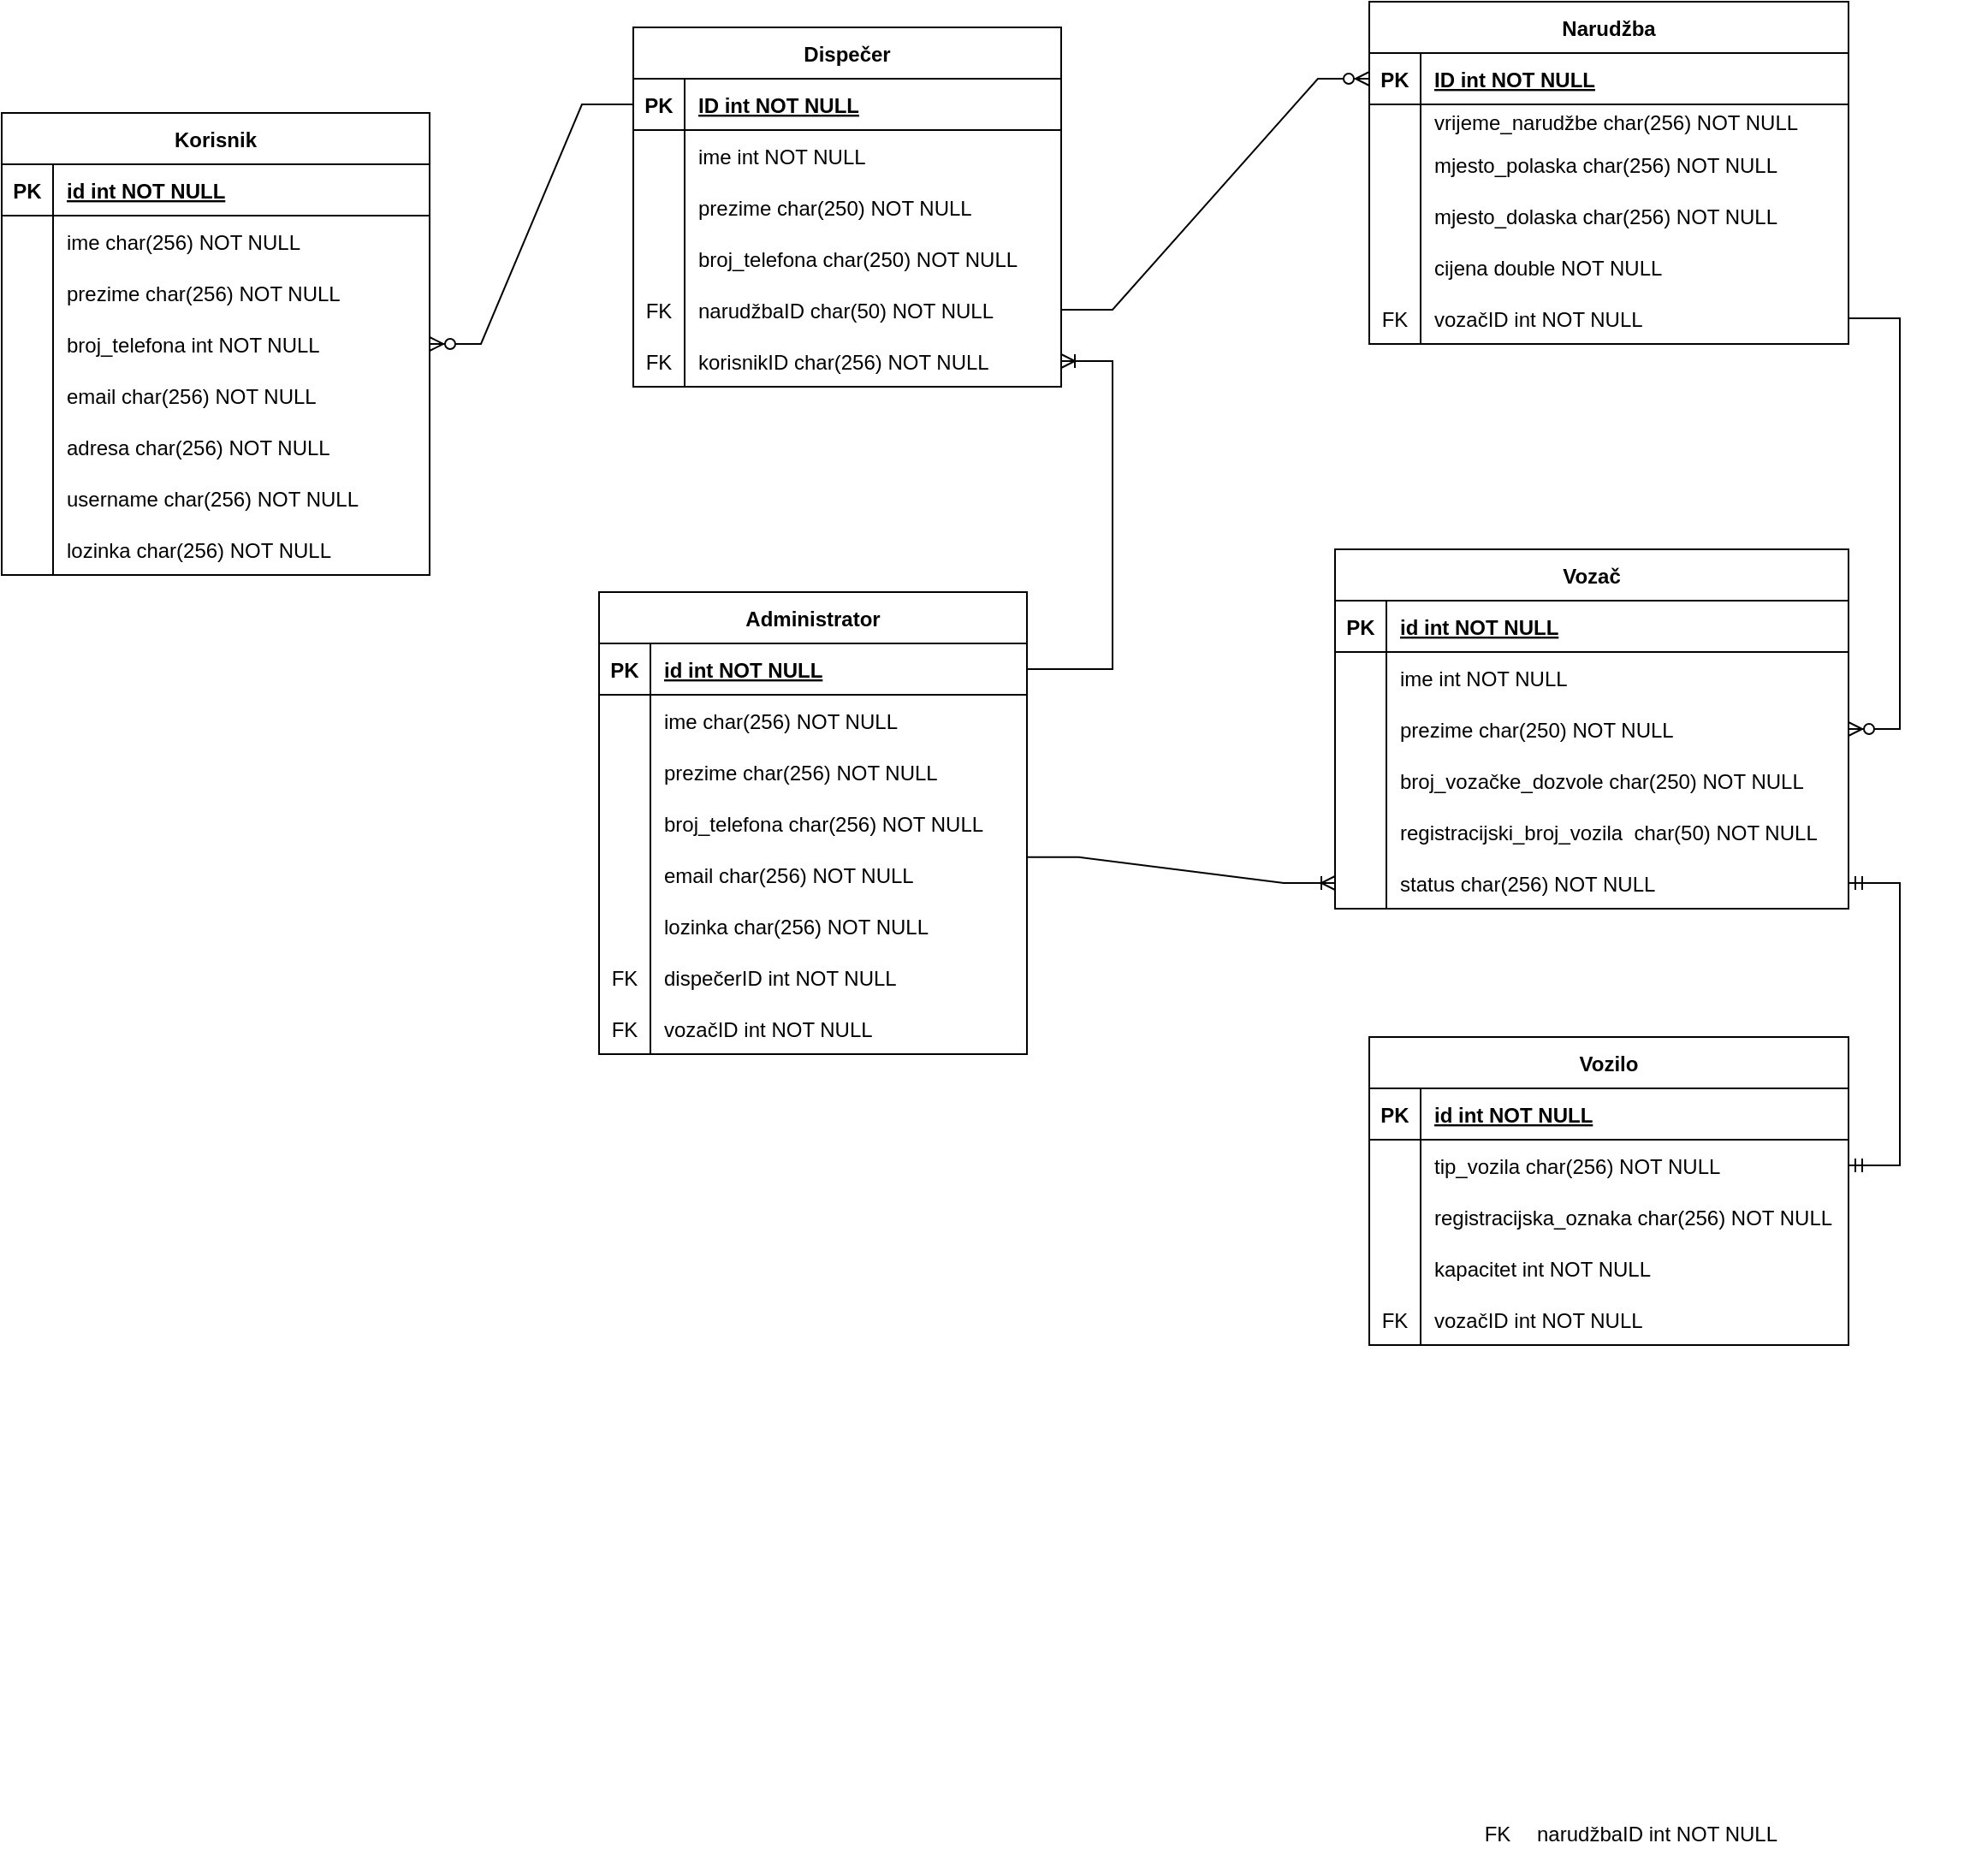 <mxfile version="26.0.3">
  <diagram name="Page-1" id="9csiGRajn9hbeka8NCRL">
    <mxGraphModel dx="1590" dy="852" grid="1" gridSize="10" guides="1" tooltips="1" connect="1" arrows="1" fold="1" page="1" pageScale="1" pageWidth="827" pageHeight="1169" math="0" shadow="0">
      <root>
        <mxCell id="0" />
        <mxCell id="1" parent="0" />
        <mxCell id="At3crt5vRcggLfKBgVWZ-256" value="Vozilo" style="shape=table;startSize=30;container=1;collapsible=1;childLayout=tableLayout;fixedRows=1;rowLines=0;fontStyle=1;align=center;resizeLast=1;" parent="1" vertex="1">
          <mxGeometry x="800" y="650" width="280" height="180" as="geometry" />
        </mxCell>
        <mxCell id="At3crt5vRcggLfKBgVWZ-257" value="" style="shape=partialRectangle;collapsible=0;dropTarget=0;pointerEvents=0;fillColor=none;points=[[0,0.5],[1,0.5]];portConstraint=eastwest;top=0;left=0;right=0;bottom=1;" parent="At3crt5vRcggLfKBgVWZ-256" vertex="1">
          <mxGeometry y="30" width="280" height="30" as="geometry" />
        </mxCell>
        <mxCell id="At3crt5vRcggLfKBgVWZ-258" value="PK" style="shape=partialRectangle;overflow=hidden;connectable=0;fillColor=none;top=0;left=0;bottom=0;right=0;fontStyle=1;" parent="At3crt5vRcggLfKBgVWZ-257" vertex="1">
          <mxGeometry width="30" height="30" as="geometry">
            <mxRectangle width="30" height="30" as="alternateBounds" />
          </mxGeometry>
        </mxCell>
        <mxCell id="At3crt5vRcggLfKBgVWZ-259" value="id int NOT NULL " style="shape=partialRectangle;overflow=hidden;connectable=0;fillColor=none;top=0;left=0;bottom=0;right=0;align=left;spacingLeft=6;fontStyle=5;" parent="At3crt5vRcggLfKBgVWZ-257" vertex="1">
          <mxGeometry x="30" width="250" height="30" as="geometry">
            <mxRectangle width="250" height="30" as="alternateBounds" />
          </mxGeometry>
        </mxCell>
        <mxCell id="At3crt5vRcggLfKBgVWZ-260" value="" style="shape=partialRectangle;collapsible=0;dropTarget=0;pointerEvents=0;fillColor=none;points=[[0,0.5],[1,0.5]];portConstraint=eastwest;top=0;left=0;right=0;bottom=0;" parent="At3crt5vRcggLfKBgVWZ-256" vertex="1">
          <mxGeometry y="60" width="280" height="30" as="geometry" />
        </mxCell>
        <mxCell id="At3crt5vRcggLfKBgVWZ-261" value="" style="shape=partialRectangle;overflow=hidden;connectable=0;fillColor=none;top=0;left=0;bottom=0;right=0;" parent="At3crt5vRcggLfKBgVWZ-260" vertex="1">
          <mxGeometry width="30" height="30" as="geometry">
            <mxRectangle width="30" height="30" as="alternateBounds" />
          </mxGeometry>
        </mxCell>
        <mxCell id="At3crt5vRcggLfKBgVWZ-262" value="tip_vozila char(256) NOT NULL" style="shape=partialRectangle;overflow=hidden;connectable=0;fillColor=none;top=0;left=0;bottom=0;right=0;align=left;spacingLeft=6;" parent="At3crt5vRcggLfKBgVWZ-260" vertex="1">
          <mxGeometry x="30" width="250" height="30" as="geometry">
            <mxRectangle width="250" height="30" as="alternateBounds" />
          </mxGeometry>
        </mxCell>
        <mxCell id="At3crt5vRcggLfKBgVWZ-263" value="" style="shape=partialRectangle;collapsible=0;dropTarget=0;pointerEvents=0;fillColor=none;points=[[0,0.5],[1,0.5]];portConstraint=eastwest;top=0;left=0;right=0;bottom=0;" parent="At3crt5vRcggLfKBgVWZ-256" vertex="1">
          <mxGeometry y="90" width="280" height="30" as="geometry" />
        </mxCell>
        <mxCell id="At3crt5vRcggLfKBgVWZ-264" value="" style="shape=partialRectangle;overflow=hidden;connectable=0;fillColor=none;top=0;left=0;bottom=0;right=0;" parent="At3crt5vRcggLfKBgVWZ-263" vertex="1">
          <mxGeometry width="30" height="30" as="geometry">
            <mxRectangle width="30" height="30" as="alternateBounds" />
          </mxGeometry>
        </mxCell>
        <mxCell id="At3crt5vRcggLfKBgVWZ-265" value="registracijska_oznaka char(256) NOT NULL" style="shape=partialRectangle;overflow=hidden;connectable=0;fillColor=none;top=0;left=0;bottom=0;right=0;align=left;spacingLeft=6;" parent="At3crt5vRcggLfKBgVWZ-263" vertex="1">
          <mxGeometry x="30" width="250" height="30" as="geometry">
            <mxRectangle width="250" height="30" as="alternateBounds" />
          </mxGeometry>
        </mxCell>
        <mxCell id="At3crt5vRcggLfKBgVWZ-266" value="" style="shape=partialRectangle;collapsible=0;dropTarget=0;pointerEvents=0;fillColor=none;points=[[0,0.5],[1,0.5]];portConstraint=eastwest;top=0;left=0;right=0;bottom=0;" parent="At3crt5vRcggLfKBgVWZ-256" vertex="1">
          <mxGeometry y="120" width="280" height="30" as="geometry" />
        </mxCell>
        <mxCell id="At3crt5vRcggLfKBgVWZ-267" value="" style="shape=partialRectangle;overflow=hidden;connectable=0;fillColor=none;top=0;left=0;bottom=0;right=0;" parent="At3crt5vRcggLfKBgVWZ-266" vertex="1">
          <mxGeometry width="30" height="30" as="geometry">
            <mxRectangle width="30" height="30" as="alternateBounds" />
          </mxGeometry>
        </mxCell>
        <mxCell id="At3crt5vRcggLfKBgVWZ-268" value="kapacitet int NOT NULL" style="shape=partialRectangle;overflow=hidden;connectable=0;fillColor=none;top=0;left=0;bottom=0;right=0;align=left;spacingLeft=6;" parent="At3crt5vRcggLfKBgVWZ-266" vertex="1">
          <mxGeometry x="30" width="250" height="30" as="geometry">
            <mxRectangle width="250" height="30" as="alternateBounds" />
          </mxGeometry>
        </mxCell>
        <mxCell id="At3crt5vRcggLfKBgVWZ-272" value="" style="shape=partialRectangle;collapsible=0;dropTarget=0;pointerEvents=0;fillColor=none;points=[[0,0.5],[1,0.5]];portConstraint=eastwest;top=0;left=0;right=0;bottom=0;" parent="At3crt5vRcggLfKBgVWZ-256" vertex="1">
          <mxGeometry y="150" width="280" height="30" as="geometry" />
        </mxCell>
        <mxCell id="At3crt5vRcggLfKBgVWZ-273" value="FK" style="shape=partialRectangle;overflow=hidden;connectable=0;fillColor=none;top=0;left=0;bottom=0;right=0;" parent="At3crt5vRcggLfKBgVWZ-272" vertex="1">
          <mxGeometry width="30" height="30" as="geometry">
            <mxRectangle width="30" height="30" as="alternateBounds" />
          </mxGeometry>
        </mxCell>
        <mxCell id="At3crt5vRcggLfKBgVWZ-274" value="vozačID int NOT NULL" style="shape=partialRectangle;overflow=hidden;connectable=0;fillColor=none;top=0;left=0;bottom=0;right=0;align=left;spacingLeft=6;" parent="At3crt5vRcggLfKBgVWZ-272" vertex="1">
          <mxGeometry x="30" width="250" height="30" as="geometry">
            <mxRectangle width="250" height="30" as="alternateBounds" />
          </mxGeometry>
        </mxCell>
        <mxCell id="At3crt5vRcggLfKBgVWZ-275" value="Dispečer" style="shape=table;startSize=30;container=1;collapsible=1;childLayout=tableLayout;fixedRows=1;rowLines=0;fontStyle=1;align=center;resizeLast=1;" parent="1" vertex="1">
          <mxGeometry x="370" y="60" width="250" height="210" as="geometry" />
        </mxCell>
        <mxCell id="At3crt5vRcggLfKBgVWZ-276" value="" style="shape=partialRectangle;collapsible=0;dropTarget=0;pointerEvents=0;fillColor=none;points=[[0,0.5],[1,0.5]];portConstraint=eastwest;top=0;left=0;right=0;bottom=1;" parent="At3crt5vRcggLfKBgVWZ-275" vertex="1">
          <mxGeometry y="30" width="250" height="30" as="geometry" />
        </mxCell>
        <mxCell id="At3crt5vRcggLfKBgVWZ-277" value="PK" style="shape=partialRectangle;overflow=hidden;connectable=0;fillColor=none;top=0;left=0;bottom=0;right=0;fontStyle=1;" parent="At3crt5vRcggLfKBgVWZ-276" vertex="1">
          <mxGeometry width="30" height="30" as="geometry">
            <mxRectangle width="30" height="30" as="alternateBounds" />
          </mxGeometry>
        </mxCell>
        <mxCell id="At3crt5vRcggLfKBgVWZ-278" value="ID int NOT NULL " style="shape=partialRectangle;overflow=hidden;connectable=0;fillColor=none;top=0;left=0;bottom=0;right=0;align=left;spacingLeft=6;fontStyle=5;" parent="At3crt5vRcggLfKBgVWZ-276" vertex="1">
          <mxGeometry x="30" width="220" height="30" as="geometry">
            <mxRectangle width="220" height="30" as="alternateBounds" />
          </mxGeometry>
        </mxCell>
        <mxCell id="At3crt5vRcggLfKBgVWZ-279" value="" style="shape=partialRectangle;collapsible=0;dropTarget=0;pointerEvents=0;fillColor=none;points=[[0,0.5],[1,0.5]];portConstraint=eastwest;top=0;left=0;right=0;bottom=0;" parent="At3crt5vRcggLfKBgVWZ-275" vertex="1">
          <mxGeometry y="60" width="250" height="30" as="geometry" />
        </mxCell>
        <mxCell id="At3crt5vRcggLfKBgVWZ-280" value="" style="shape=partialRectangle;overflow=hidden;connectable=0;fillColor=none;top=0;left=0;bottom=0;right=0;" parent="At3crt5vRcggLfKBgVWZ-279" vertex="1">
          <mxGeometry width="30" height="30" as="geometry">
            <mxRectangle width="30" height="30" as="alternateBounds" />
          </mxGeometry>
        </mxCell>
        <mxCell id="At3crt5vRcggLfKBgVWZ-281" value="ime int NOT NULL" style="shape=partialRectangle;overflow=hidden;connectable=0;fillColor=none;top=0;left=0;bottom=0;right=0;align=left;spacingLeft=6;" parent="At3crt5vRcggLfKBgVWZ-279" vertex="1">
          <mxGeometry x="30" width="220" height="30" as="geometry">
            <mxRectangle width="220" height="30" as="alternateBounds" />
          </mxGeometry>
        </mxCell>
        <mxCell id="At3crt5vRcggLfKBgVWZ-282" value="" style="shape=partialRectangle;collapsible=0;dropTarget=0;pointerEvents=0;fillColor=none;points=[[0,0.5],[1,0.5]];portConstraint=eastwest;top=0;left=0;right=0;bottom=0;" parent="At3crt5vRcggLfKBgVWZ-275" vertex="1">
          <mxGeometry y="90" width="250" height="30" as="geometry" />
        </mxCell>
        <mxCell id="At3crt5vRcggLfKBgVWZ-283" value="" style="shape=partialRectangle;overflow=hidden;connectable=0;fillColor=none;top=0;left=0;bottom=0;right=0;" parent="At3crt5vRcggLfKBgVWZ-282" vertex="1">
          <mxGeometry width="30" height="30" as="geometry">
            <mxRectangle width="30" height="30" as="alternateBounds" />
          </mxGeometry>
        </mxCell>
        <mxCell id="At3crt5vRcggLfKBgVWZ-284" value="prezime char(250) NOT NULL" style="shape=partialRectangle;overflow=hidden;connectable=0;fillColor=none;top=0;left=0;bottom=0;right=0;align=left;spacingLeft=6;" parent="At3crt5vRcggLfKBgVWZ-282" vertex="1">
          <mxGeometry x="30" width="220" height="30" as="geometry">
            <mxRectangle width="220" height="30" as="alternateBounds" />
          </mxGeometry>
        </mxCell>
        <mxCell id="mpTEsVhXXSaKrZPnNdgj-19" value="" style="shape=partialRectangle;collapsible=0;dropTarget=0;pointerEvents=0;fillColor=none;points=[[0,0.5],[1,0.5]];portConstraint=eastwest;top=0;left=0;right=0;bottom=0;" parent="At3crt5vRcggLfKBgVWZ-275" vertex="1">
          <mxGeometry y="120" width="250" height="30" as="geometry" />
        </mxCell>
        <mxCell id="mpTEsVhXXSaKrZPnNdgj-20" value="" style="shape=partialRectangle;overflow=hidden;connectable=0;fillColor=none;top=0;left=0;bottom=0;right=0;" parent="mpTEsVhXXSaKrZPnNdgj-19" vertex="1">
          <mxGeometry width="30" height="30" as="geometry">
            <mxRectangle width="30" height="30" as="alternateBounds" />
          </mxGeometry>
        </mxCell>
        <mxCell id="mpTEsVhXXSaKrZPnNdgj-21" value="broj_telefona char(250) NOT NULL" style="shape=partialRectangle;overflow=hidden;connectable=0;fillColor=none;top=0;left=0;bottom=0;right=0;align=left;spacingLeft=6;" parent="mpTEsVhXXSaKrZPnNdgj-19" vertex="1">
          <mxGeometry x="30" width="220" height="30" as="geometry">
            <mxRectangle width="220" height="30" as="alternateBounds" />
          </mxGeometry>
        </mxCell>
        <mxCell id="mpTEsVhXXSaKrZPnNdgj-22" value="" style="shape=partialRectangle;collapsible=0;dropTarget=0;pointerEvents=0;fillColor=none;points=[[0,0.5],[1,0.5]];portConstraint=eastwest;top=0;left=0;right=0;bottom=0;" parent="At3crt5vRcggLfKBgVWZ-275" vertex="1">
          <mxGeometry y="150" width="250" height="30" as="geometry" />
        </mxCell>
        <mxCell id="mpTEsVhXXSaKrZPnNdgj-23" value="FK" style="shape=partialRectangle;overflow=hidden;connectable=0;fillColor=none;top=0;left=0;bottom=0;right=0;" parent="mpTEsVhXXSaKrZPnNdgj-22" vertex="1">
          <mxGeometry width="30" height="30" as="geometry">
            <mxRectangle width="30" height="30" as="alternateBounds" />
          </mxGeometry>
        </mxCell>
        <mxCell id="mpTEsVhXXSaKrZPnNdgj-24" value="narudžbaID char(50) NOT NULL" style="shape=partialRectangle;overflow=hidden;connectable=0;fillColor=none;top=0;left=0;bottom=0;right=0;align=left;spacingLeft=6;" parent="mpTEsVhXXSaKrZPnNdgj-22" vertex="1">
          <mxGeometry x="30" width="220" height="30" as="geometry">
            <mxRectangle width="220" height="30" as="alternateBounds" />
          </mxGeometry>
        </mxCell>
        <mxCell id="mpTEsVhXXSaKrZPnNdgj-25" value="" style="shape=partialRectangle;collapsible=0;dropTarget=0;pointerEvents=0;fillColor=none;points=[[0,0.5],[1,0.5]];portConstraint=eastwest;top=0;left=0;right=0;bottom=0;" parent="At3crt5vRcggLfKBgVWZ-275" vertex="1">
          <mxGeometry y="180" width="250" height="30" as="geometry" />
        </mxCell>
        <mxCell id="mpTEsVhXXSaKrZPnNdgj-26" value="FK" style="shape=partialRectangle;overflow=hidden;connectable=0;fillColor=none;top=0;left=0;bottom=0;right=0;" parent="mpTEsVhXXSaKrZPnNdgj-25" vertex="1">
          <mxGeometry width="30" height="30" as="geometry">
            <mxRectangle width="30" height="30" as="alternateBounds" />
          </mxGeometry>
        </mxCell>
        <mxCell id="mpTEsVhXXSaKrZPnNdgj-27" value="korisnikID char(256) NOT NULL" style="shape=partialRectangle;overflow=hidden;connectable=0;fillColor=none;top=0;left=0;bottom=0;right=0;align=left;spacingLeft=6;" parent="mpTEsVhXXSaKrZPnNdgj-25" vertex="1">
          <mxGeometry x="30" width="220" height="30" as="geometry">
            <mxRectangle width="220" height="30" as="alternateBounds" />
          </mxGeometry>
        </mxCell>
        <mxCell id="At3crt5vRcggLfKBgVWZ-72" value="Korisnik" style="shape=table;startSize=30;container=1;collapsible=1;childLayout=tableLayout;fixedRows=1;rowLines=0;fontStyle=1;align=center;resizeLast=1;" parent="1" vertex="1">
          <mxGeometry x="1" y="110" width="250" height="270" as="geometry" />
        </mxCell>
        <mxCell id="At3crt5vRcggLfKBgVWZ-73" value="" style="shape=partialRectangle;collapsible=0;dropTarget=0;pointerEvents=0;fillColor=none;points=[[0,0.5],[1,0.5]];portConstraint=eastwest;top=0;left=0;right=0;bottom=1;" parent="At3crt5vRcggLfKBgVWZ-72" vertex="1">
          <mxGeometry y="30" width="250" height="30" as="geometry" />
        </mxCell>
        <mxCell id="At3crt5vRcggLfKBgVWZ-74" value="PK" style="shape=partialRectangle;overflow=hidden;connectable=0;fillColor=none;top=0;left=0;bottom=0;right=0;fontStyle=1;" parent="At3crt5vRcggLfKBgVWZ-73" vertex="1">
          <mxGeometry width="30" height="30" as="geometry">
            <mxRectangle width="30" height="30" as="alternateBounds" />
          </mxGeometry>
        </mxCell>
        <mxCell id="At3crt5vRcggLfKBgVWZ-75" value="id int NOT NULL " style="shape=partialRectangle;overflow=hidden;connectable=0;fillColor=none;top=0;left=0;bottom=0;right=0;align=left;spacingLeft=6;fontStyle=5;" parent="At3crt5vRcggLfKBgVWZ-73" vertex="1">
          <mxGeometry x="30" width="220" height="30" as="geometry">
            <mxRectangle width="220" height="30" as="alternateBounds" />
          </mxGeometry>
        </mxCell>
        <mxCell id="At3crt5vRcggLfKBgVWZ-76" value="" style="shape=partialRectangle;collapsible=0;dropTarget=0;pointerEvents=0;fillColor=none;points=[[0,0.5],[1,0.5]];portConstraint=eastwest;top=0;left=0;right=0;bottom=0;" parent="At3crt5vRcggLfKBgVWZ-72" vertex="1">
          <mxGeometry y="60" width="250" height="30" as="geometry" />
        </mxCell>
        <mxCell id="At3crt5vRcggLfKBgVWZ-77" value="" style="shape=partialRectangle;overflow=hidden;connectable=0;fillColor=none;top=0;left=0;bottom=0;right=0;" parent="At3crt5vRcggLfKBgVWZ-76" vertex="1">
          <mxGeometry width="30" height="30" as="geometry">
            <mxRectangle width="30" height="30" as="alternateBounds" />
          </mxGeometry>
        </mxCell>
        <mxCell id="At3crt5vRcggLfKBgVWZ-78" value="ime char(256) NOT NULL" style="shape=partialRectangle;overflow=hidden;connectable=0;fillColor=none;top=0;left=0;bottom=0;right=0;align=left;spacingLeft=6;" parent="At3crt5vRcggLfKBgVWZ-76" vertex="1">
          <mxGeometry x="30" width="220" height="30" as="geometry">
            <mxRectangle width="220" height="30" as="alternateBounds" />
          </mxGeometry>
        </mxCell>
        <mxCell id="At3crt5vRcggLfKBgVWZ-79" value="" style="shape=partialRectangle;collapsible=0;dropTarget=0;pointerEvents=0;fillColor=none;points=[[0,0.5],[1,0.5]];portConstraint=eastwest;top=0;left=0;right=0;bottom=0;" parent="At3crt5vRcggLfKBgVWZ-72" vertex="1">
          <mxGeometry y="90" width="250" height="30" as="geometry" />
        </mxCell>
        <mxCell id="At3crt5vRcggLfKBgVWZ-80" value="" style="shape=partialRectangle;overflow=hidden;connectable=0;fillColor=none;top=0;left=0;bottom=0;right=0;" parent="At3crt5vRcggLfKBgVWZ-79" vertex="1">
          <mxGeometry width="30" height="30" as="geometry">
            <mxRectangle width="30" height="30" as="alternateBounds" />
          </mxGeometry>
        </mxCell>
        <mxCell id="At3crt5vRcggLfKBgVWZ-81" value="prezime char(256) NOT NULL" style="shape=partialRectangle;overflow=hidden;connectable=0;fillColor=none;top=0;left=0;bottom=0;right=0;align=left;spacingLeft=6;" parent="At3crt5vRcggLfKBgVWZ-79" vertex="1">
          <mxGeometry x="30" width="220" height="30" as="geometry">
            <mxRectangle width="220" height="30" as="alternateBounds" />
          </mxGeometry>
        </mxCell>
        <mxCell id="At3crt5vRcggLfKBgVWZ-82" value="" style="shape=partialRectangle;collapsible=0;dropTarget=0;pointerEvents=0;fillColor=none;points=[[0,0.5],[1,0.5]];portConstraint=eastwest;top=0;left=0;right=0;bottom=0;" parent="At3crt5vRcggLfKBgVWZ-72" vertex="1">
          <mxGeometry y="120" width="250" height="30" as="geometry" />
        </mxCell>
        <mxCell id="At3crt5vRcggLfKBgVWZ-83" value="" style="shape=partialRectangle;overflow=hidden;connectable=0;fillColor=none;top=0;left=0;bottom=0;right=0;" parent="At3crt5vRcggLfKBgVWZ-82" vertex="1">
          <mxGeometry width="30" height="30" as="geometry">
            <mxRectangle width="30" height="30" as="alternateBounds" />
          </mxGeometry>
        </mxCell>
        <mxCell id="At3crt5vRcggLfKBgVWZ-84" value="broj_telefona int NOT NULL" style="shape=partialRectangle;overflow=hidden;connectable=0;fillColor=none;top=0;left=0;bottom=0;right=0;align=left;spacingLeft=6;" parent="At3crt5vRcggLfKBgVWZ-82" vertex="1">
          <mxGeometry x="30" width="220" height="30" as="geometry">
            <mxRectangle width="220" height="30" as="alternateBounds" />
          </mxGeometry>
        </mxCell>
        <mxCell id="At3crt5vRcggLfKBgVWZ-88" value="" style="shape=partialRectangle;collapsible=0;dropTarget=0;pointerEvents=0;fillColor=none;points=[[0,0.5],[1,0.5]];portConstraint=eastwest;top=0;left=0;right=0;bottom=0;" parent="At3crt5vRcggLfKBgVWZ-72" vertex="1">
          <mxGeometry y="150" width="250" height="30" as="geometry" />
        </mxCell>
        <mxCell id="At3crt5vRcggLfKBgVWZ-89" value="" style="shape=partialRectangle;overflow=hidden;connectable=0;fillColor=none;top=0;left=0;bottom=0;right=0;" parent="At3crt5vRcggLfKBgVWZ-88" vertex="1">
          <mxGeometry width="30" height="30" as="geometry">
            <mxRectangle width="30" height="30" as="alternateBounds" />
          </mxGeometry>
        </mxCell>
        <mxCell id="At3crt5vRcggLfKBgVWZ-90" value="email char(256) NOT NULL" style="shape=partialRectangle;overflow=hidden;connectable=0;fillColor=none;top=0;left=0;bottom=0;right=0;align=left;spacingLeft=6;" parent="At3crt5vRcggLfKBgVWZ-88" vertex="1">
          <mxGeometry x="30" width="220" height="30" as="geometry">
            <mxRectangle width="220" height="30" as="alternateBounds" />
          </mxGeometry>
        </mxCell>
        <mxCell id="At3crt5vRcggLfKBgVWZ-240" value="" style="shape=partialRectangle;collapsible=0;dropTarget=0;pointerEvents=0;fillColor=none;points=[[0,0.5],[1,0.5]];portConstraint=eastwest;top=0;left=0;right=0;bottom=0;" parent="At3crt5vRcggLfKBgVWZ-72" vertex="1">
          <mxGeometry y="180" width="250" height="30" as="geometry" />
        </mxCell>
        <mxCell id="At3crt5vRcggLfKBgVWZ-241" value="" style="shape=partialRectangle;overflow=hidden;connectable=0;fillColor=none;top=0;left=0;bottom=0;right=0;" parent="At3crt5vRcggLfKBgVWZ-240" vertex="1">
          <mxGeometry width="30" height="30" as="geometry">
            <mxRectangle width="30" height="30" as="alternateBounds" />
          </mxGeometry>
        </mxCell>
        <mxCell id="At3crt5vRcggLfKBgVWZ-242" value="adresa char(256) NOT NULL" style="shape=partialRectangle;overflow=hidden;connectable=0;fillColor=none;top=0;left=0;bottom=0;right=0;align=left;spacingLeft=6;" parent="At3crt5vRcggLfKBgVWZ-240" vertex="1">
          <mxGeometry x="30" width="220" height="30" as="geometry">
            <mxRectangle width="220" height="30" as="alternateBounds" />
          </mxGeometry>
        </mxCell>
        <mxCell id="mpTEsVhXXSaKrZPnNdgj-6" value="" style="shape=partialRectangle;collapsible=0;dropTarget=0;pointerEvents=0;fillColor=none;points=[[0,0.5],[1,0.5]];portConstraint=eastwest;top=0;left=0;right=0;bottom=0;" parent="At3crt5vRcggLfKBgVWZ-72" vertex="1">
          <mxGeometry y="210" width="250" height="30" as="geometry" />
        </mxCell>
        <mxCell id="mpTEsVhXXSaKrZPnNdgj-7" value="" style="shape=partialRectangle;overflow=hidden;connectable=0;fillColor=none;top=0;left=0;bottom=0;right=0;" parent="mpTEsVhXXSaKrZPnNdgj-6" vertex="1">
          <mxGeometry width="30" height="30" as="geometry">
            <mxRectangle width="30" height="30" as="alternateBounds" />
          </mxGeometry>
        </mxCell>
        <mxCell id="mpTEsVhXXSaKrZPnNdgj-8" value="username char(256) NOT NULL" style="shape=partialRectangle;overflow=hidden;connectable=0;fillColor=none;top=0;left=0;bottom=0;right=0;align=left;spacingLeft=6;" parent="mpTEsVhXXSaKrZPnNdgj-6" vertex="1">
          <mxGeometry x="30" width="220" height="30" as="geometry">
            <mxRectangle width="220" height="30" as="alternateBounds" />
          </mxGeometry>
        </mxCell>
        <mxCell id="mpTEsVhXXSaKrZPnNdgj-9" value="" style="shape=partialRectangle;collapsible=0;dropTarget=0;pointerEvents=0;fillColor=none;points=[[0,0.5],[1,0.5]];portConstraint=eastwest;top=0;left=0;right=0;bottom=0;" parent="At3crt5vRcggLfKBgVWZ-72" vertex="1">
          <mxGeometry y="240" width="250" height="30" as="geometry" />
        </mxCell>
        <mxCell id="mpTEsVhXXSaKrZPnNdgj-10" value="" style="shape=partialRectangle;overflow=hidden;connectable=0;fillColor=none;top=0;left=0;bottom=0;right=0;" parent="mpTEsVhXXSaKrZPnNdgj-9" vertex="1">
          <mxGeometry width="30" height="30" as="geometry">
            <mxRectangle width="30" height="30" as="alternateBounds" />
          </mxGeometry>
        </mxCell>
        <mxCell id="mpTEsVhXXSaKrZPnNdgj-11" value="lozinka char(256) NOT NULL" style="shape=partialRectangle;overflow=hidden;connectable=0;fillColor=none;top=0;left=0;bottom=0;right=0;align=left;spacingLeft=6;" parent="mpTEsVhXXSaKrZPnNdgj-9" vertex="1">
          <mxGeometry x="30" width="220" height="30" as="geometry">
            <mxRectangle width="220" height="30" as="alternateBounds" />
          </mxGeometry>
        </mxCell>
        <mxCell id="MEj2wBc5ldsiLN69h6dm-1" value="Narudžba" style="shape=table;startSize=30;container=1;collapsible=1;childLayout=tableLayout;fixedRows=1;rowLines=0;fontStyle=1;align=center;resizeLast=1;" parent="1" vertex="1">
          <mxGeometry x="800" y="45" width="280" height="200" as="geometry" />
        </mxCell>
        <mxCell id="MEj2wBc5ldsiLN69h6dm-2" value="" style="shape=partialRectangle;collapsible=0;dropTarget=0;pointerEvents=0;fillColor=none;points=[[0,0.5],[1,0.5]];portConstraint=eastwest;top=0;left=0;right=0;bottom=1;" parent="MEj2wBc5ldsiLN69h6dm-1" vertex="1">
          <mxGeometry y="30" width="280" height="30" as="geometry" />
        </mxCell>
        <mxCell id="MEj2wBc5ldsiLN69h6dm-3" value="PK" style="shape=partialRectangle;overflow=hidden;connectable=0;fillColor=none;top=0;left=0;bottom=0;right=0;fontStyle=1;" parent="MEj2wBc5ldsiLN69h6dm-2" vertex="1">
          <mxGeometry width="30" height="30" as="geometry">
            <mxRectangle width="30" height="30" as="alternateBounds" />
          </mxGeometry>
        </mxCell>
        <mxCell id="MEj2wBc5ldsiLN69h6dm-4" value="ID int NOT NULL " style="shape=partialRectangle;overflow=hidden;connectable=0;fillColor=none;top=0;left=0;bottom=0;right=0;align=left;spacingLeft=6;fontStyle=5;" parent="MEj2wBc5ldsiLN69h6dm-2" vertex="1">
          <mxGeometry x="30" width="250" height="30" as="geometry">
            <mxRectangle width="250" height="30" as="alternateBounds" />
          </mxGeometry>
        </mxCell>
        <mxCell id="MEj2wBc5ldsiLN69h6dm-5" value="" style="shape=partialRectangle;collapsible=0;dropTarget=0;pointerEvents=0;fillColor=none;points=[[0,0.5],[1,0.5]];portConstraint=eastwest;top=0;left=0;right=0;bottom=0;" parent="MEj2wBc5ldsiLN69h6dm-1" vertex="1">
          <mxGeometry y="60" width="280" height="20" as="geometry" />
        </mxCell>
        <mxCell id="MEj2wBc5ldsiLN69h6dm-6" value="" style="shape=partialRectangle;overflow=hidden;connectable=0;fillColor=none;top=0;left=0;bottom=0;right=0;" parent="MEj2wBc5ldsiLN69h6dm-5" vertex="1">
          <mxGeometry width="30" height="20" as="geometry">
            <mxRectangle width="30" height="20" as="alternateBounds" />
          </mxGeometry>
        </mxCell>
        <mxCell id="MEj2wBc5ldsiLN69h6dm-7" value="vrijeme_narudžbe char(256) NOT NULL" style="shape=partialRectangle;overflow=hidden;connectable=0;fillColor=none;top=0;left=0;bottom=0;right=0;align=left;spacingLeft=6;" parent="MEj2wBc5ldsiLN69h6dm-5" vertex="1">
          <mxGeometry x="30" width="250" height="20" as="geometry">
            <mxRectangle width="250" height="20" as="alternateBounds" />
          </mxGeometry>
        </mxCell>
        <mxCell id="MEj2wBc5ldsiLN69h6dm-8" value="" style="shape=partialRectangle;collapsible=0;dropTarget=0;pointerEvents=0;fillColor=none;points=[[0,0.5],[1,0.5]];portConstraint=eastwest;top=0;left=0;right=0;bottom=0;" parent="MEj2wBc5ldsiLN69h6dm-1" vertex="1">
          <mxGeometry y="80" width="280" height="30" as="geometry" />
        </mxCell>
        <mxCell id="MEj2wBc5ldsiLN69h6dm-9" value="" style="shape=partialRectangle;overflow=hidden;connectable=0;fillColor=none;top=0;left=0;bottom=0;right=0;" parent="MEj2wBc5ldsiLN69h6dm-8" vertex="1">
          <mxGeometry width="30" height="30" as="geometry">
            <mxRectangle width="30" height="30" as="alternateBounds" />
          </mxGeometry>
        </mxCell>
        <mxCell id="MEj2wBc5ldsiLN69h6dm-10" value="mjesto_polaska char(256) NOT NULL" style="shape=partialRectangle;overflow=hidden;connectable=0;fillColor=none;top=0;left=0;bottom=0;right=0;align=left;spacingLeft=6;" parent="MEj2wBc5ldsiLN69h6dm-8" vertex="1">
          <mxGeometry x="30" width="250" height="30" as="geometry">
            <mxRectangle width="250" height="30" as="alternateBounds" />
          </mxGeometry>
        </mxCell>
        <mxCell id="MEj2wBc5ldsiLN69h6dm-11" value="" style="shape=partialRectangle;collapsible=0;dropTarget=0;pointerEvents=0;fillColor=none;points=[[0,0.5],[1,0.5]];portConstraint=eastwest;top=0;left=0;right=0;bottom=0;" parent="MEj2wBc5ldsiLN69h6dm-1" vertex="1">
          <mxGeometry y="110" width="280" height="30" as="geometry" />
        </mxCell>
        <mxCell id="MEj2wBc5ldsiLN69h6dm-12" value="" style="shape=partialRectangle;overflow=hidden;connectable=0;fillColor=none;top=0;left=0;bottom=0;right=0;" parent="MEj2wBc5ldsiLN69h6dm-11" vertex="1">
          <mxGeometry width="30" height="30" as="geometry">
            <mxRectangle width="30" height="30" as="alternateBounds" />
          </mxGeometry>
        </mxCell>
        <mxCell id="MEj2wBc5ldsiLN69h6dm-13" value="mjesto_dolaska char(256) NOT NULL" style="shape=partialRectangle;overflow=hidden;connectable=0;fillColor=none;top=0;left=0;bottom=0;right=0;align=left;spacingLeft=6;" parent="MEj2wBc5ldsiLN69h6dm-11" vertex="1">
          <mxGeometry x="30" width="250" height="30" as="geometry">
            <mxRectangle width="250" height="30" as="alternateBounds" />
          </mxGeometry>
        </mxCell>
        <mxCell id="MEj2wBc5ldsiLN69h6dm-14" value="" style="shape=partialRectangle;collapsible=0;dropTarget=0;pointerEvents=0;fillColor=none;points=[[0,0.5],[1,0.5]];portConstraint=eastwest;top=0;left=0;right=0;bottom=0;" parent="MEj2wBc5ldsiLN69h6dm-1" vertex="1">
          <mxGeometry y="140" width="280" height="30" as="geometry" />
        </mxCell>
        <mxCell id="MEj2wBc5ldsiLN69h6dm-15" value="" style="shape=partialRectangle;overflow=hidden;connectable=0;fillColor=none;top=0;left=0;bottom=0;right=0;" parent="MEj2wBc5ldsiLN69h6dm-14" vertex="1">
          <mxGeometry width="30" height="30" as="geometry">
            <mxRectangle width="30" height="30" as="alternateBounds" />
          </mxGeometry>
        </mxCell>
        <mxCell id="MEj2wBc5ldsiLN69h6dm-16" value="cijena double NOT NULL" style="shape=partialRectangle;overflow=hidden;connectable=0;fillColor=none;top=0;left=0;bottom=0;right=0;align=left;spacingLeft=6;" parent="MEj2wBc5ldsiLN69h6dm-14" vertex="1">
          <mxGeometry x="30" width="250" height="30" as="geometry">
            <mxRectangle width="250" height="30" as="alternateBounds" />
          </mxGeometry>
        </mxCell>
        <mxCell id="MEj2wBc5ldsiLN69h6dm-20" value="" style="shape=partialRectangle;collapsible=0;dropTarget=0;pointerEvents=0;fillColor=none;points=[[0,0.5],[1,0.5]];portConstraint=eastwest;top=0;left=0;right=0;bottom=0;" parent="MEj2wBc5ldsiLN69h6dm-1" vertex="1">
          <mxGeometry y="170" width="280" height="30" as="geometry" />
        </mxCell>
        <mxCell id="MEj2wBc5ldsiLN69h6dm-21" value="FK" style="shape=partialRectangle;overflow=hidden;connectable=0;fillColor=none;top=0;left=0;bottom=0;right=0;" parent="MEj2wBc5ldsiLN69h6dm-20" vertex="1">
          <mxGeometry width="30" height="30" as="geometry">
            <mxRectangle width="30" height="30" as="alternateBounds" />
          </mxGeometry>
        </mxCell>
        <mxCell id="MEj2wBc5ldsiLN69h6dm-22" value="vozačID int NOT NULL" style="shape=partialRectangle;overflow=hidden;connectable=0;fillColor=none;top=0;left=0;bottom=0;right=0;align=left;spacingLeft=6;" parent="MEj2wBc5ldsiLN69h6dm-20" vertex="1">
          <mxGeometry x="30" width="250" height="30" as="geometry">
            <mxRectangle width="250" height="30" as="alternateBounds" />
          </mxGeometry>
        </mxCell>
        <mxCell id="MEj2wBc5ldsiLN69h6dm-41" value="Vozač" style="shape=table;startSize=30;container=1;collapsible=1;childLayout=tableLayout;fixedRows=1;rowLines=0;fontStyle=1;align=center;resizeLast=1;" parent="1" vertex="1">
          <mxGeometry x="780" y="365" width="300" height="210" as="geometry" />
        </mxCell>
        <mxCell id="MEj2wBc5ldsiLN69h6dm-42" value="" style="shape=partialRectangle;collapsible=0;dropTarget=0;pointerEvents=0;fillColor=none;points=[[0,0.5],[1,0.5]];portConstraint=eastwest;top=0;left=0;right=0;bottom=1;" parent="MEj2wBc5ldsiLN69h6dm-41" vertex="1">
          <mxGeometry y="30" width="300" height="30" as="geometry" />
        </mxCell>
        <mxCell id="MEj2wBc5ldsiLN69h6dm-43" value="PK" style="shape=partialRectangle;overflow=hidden;connectable=0;fillColor=none;top=0;left=0;bottom=0;right=0;fontStyle=1;" parent="MEj2wBc5ldsiLN69h6dm-42" vertex="1">
          <mxGeometry width="30" height="30" as="geometry">
            <mxRectangle width="30" height="30" as="alternateBounds" />
          </mxGeometry>
        </mxCell>
        <mxCell id="MEj2wBc5ldsiLN69h6dm-44" value="id int NOT NULL " style="shape=partialRectangle;overflow=hidden;connectable=0;fillColor=none;top=0;left=0;bottom=0;right=0;align=left;spacingLeft=6;fontStyle=5;" parent="MEj2wBc5ldsiLN69h6dm-42" vertex="1">
          <mxGeometry x="30" width="270" height="30" as="geometry">
            <mxRectangle width="270" height="30" as="alternateBounds" />
          </mxGeometry>
        </mxCell>
        <mxCell id="MEj2wBc5ldsiLN69h6dm-45" value="" style="shape=partialRectangle;collapsible=0;dropTarget=0;pointerEvents=0;fillColor=none;points=[[0,0.5],[1,0.5]];portConstraint=eastwest;top=0;left=0;right=0;bottom=0;" parent="MEj2wBc5ldsiLN69h6dm-41" vertex="1">
          <mxGeometry y="60" width="300" height="30" as="geometry" />
        </mxCell>
        <mxCell id="MEj2wBc5ldsiLN69h6dm-46" value="" style="shape=partialRectangle;overflow=hidden;connectable=0;fillColor=none;top=0;left=0;bottom=0;right=0;" parent="MEj2wBc5ldsiLN69h6dm-45" vertex="1">
          <mxGeometry width="30" height="30" as="geometry">
            <mxRectangle width="30" height="30" as="alternateBounds" />
          </mxGeometry>
        </mxCell>
        <mxCell id="MEj2wBc5ldsiLN69h6dm-47" value="ime int NOT NULL" style="shape=partialRectangle;overflow=hidden;connectable=0;fillColor=none;top=0;left=0;bottom=0;right=0;align=left;spacingLeft=6;" parent="MEj2wBc5ldsiLN69h6dm-45" vertex="1">
          <mxGeometry x="30" width="270" height="30" as="geometry">
            <mxRectangle width="270" height="30" as="alternateBounds" />
          </mxGeometry>
        </mxCell>
        <mxCell id="MEj2wBc5ldsiLN69h6dm-48" value="" style="shape=partialRectangle;collapsible=0;dropTarget=0;pointerEvents=0;fillColor=none;points=[[0,0.5],[1,0.5]];portConstraint=eastwest;top=0;left=0;right=0;bottom=0;" parent="MEj2wBc5ldsiLN69h6dm-41" vertex="1">
          <mxGeometry y="90" width="300" height="30" as="geometry" />
        </mxCell>
        <mxCell id="MEj2wBc5ldsiLN69h6dm-49" value="" style="shape=partialRectangle;overflow=hidden;connectable=0;fillColor=none;top=0;left=0;bottom=0;right=0;" parent="MEj2wBc5ldsiLN69h6dm-48" vertex="1">
          <mxGeometry width="30" height="30" as="geometry">
            <mxRectangle width="30" height="30" as="alternateBounds" />
          </mxGeometry>
        </mxCell>
        <mxCell id="MEj2wBc5ldsiLN69h6dm-50" value="prezime char(250) NOT NULL" style="shape=partialRectangle;overflow=hidden;connectable=0;fillColor=none;top=0;left=0;bottom=0;right=0;align=left;spacingLeft=6;" parent="MEj2wBc5ldsiLN69h6dm-48" vertex="1">
          <mxGeometry x="30" width="270" height="30" as="geometry">
            <mxRectangle width="270" height="30" as="alternateBounds" />
          </mxGeometry>
        </mxCell>
        <mxCell id="MEj2wBc5ldsiLN69h6dm-51" value="" style="shape=partialRectangle;collapsible=0;dropTarget=0;pointerEvents=0;fillColor=none;points=[[0,0.5],[1,0.5]];portConstraint=eastwest;top=0;left=0;right=0;bottom=0;" parent="MEj2wBc5ldsiLN69h6dm-41" vertex="1">
          <mxGeometry y="120" width="300" height="30" as="geometry" />
        </mxCell>
        <mxCell id="MEj2wBc5ldsiLN69h6dm-52" value="" style="shape=partialRectangle;overflow=hidden;connectable=0;fillColor=none;top=0;left=0;bottom=0;right=0;" parent="MEj2wBc5ldsiLN69h6dm-51" vertex="1">
          <mxGeometry width="30" height="30" as="geometry">
            <mxRectangle width="30" height="30" as="alternateBounds" />
          </mxGeometry>
        </mxCell>
        <mxCell id="MEj2wBc5ldsiLN69h6dm-53" value="broj_vozačke_dozvole char(250) NOT NULL" style="shape=partialRectangle;overflow=hidden;connectable=0;fillColor=none;top=0;left=0;bottom=0;right=0;align=left;spacingLeft=6;" parent="MEj2wBc5ldsiLN69h6dm-51" vertex="1">
          <mxGeometry x="30" width="270" height="30" as="geometry">
            <mxRectangle width="270" height="30" as="alternateBounds" />
          </mxGeometry>
        </mxCell>
        <mxCell id="MEj2wBc5ldsiLN69h6dm-54" value="" style="shape=partialRectangle;collapsible=0;dropTarget=0;pointerEvents=0;fillColor=none;points=[[0,0.5],[1,0.5]];portConstraint=eastwest;top=0;left=0;right=0;bottom=0;" parent="MEj2wBc5ldsiLN69h6dm-41" vertex="1">
          <mxGeometry y="150" width="300" height="30" as="geometry" />
        </mxCell>
        <mxCell id="MEj2wBc5ldsiLN69h6dm-55" value="" style="shape=partialRectangle;overflow=hidden;connectable=0;fillColor=none;top=0;left=0;bottom=0;right=0;" parent="MEj2wBc5ldsiLN69h6dm-54" vertex="1">
          <mxGeometry width="30" height="30" as="geometry">
            <mxRectangle width="30" height="30" as="alternateBounds" />
          </mxGeometry>
        </mxCell>
        <mxCell id="MEj2wBc5ldsiLN69h6dm-56" value="registracijski_broj_vozila  char(50) NOT NULL" style="shape=partialRectangle;overflow=hidden;connectable=0;fillColor=none;top=0;left=0;bottom=0;right=0;align=left;spacingLeft=6;" parent="MEj2wBc5ldsiLN69h6dm-54" vertex="1">
          <mxGeometry x="30" width="270" height="30" as="geometry">
            <mxRectangle width="270" height="30" as="alternateBounds" />
          </mxGeometry>
        </mxCell>
        <mxCell id="MEj2wBc5ldsiLN69h6dm-57" value="" style="shape=partialRectangle;collapsible=0;dropTarget=0;pointerEvents=0;fillColor=none;points=[[0,0.5],[1,0.5]];portConstraint=eastwest;top=0;left=0;right=0;bottom=0;" parent="MEj2wBc5ldsiLN69h6dm-41" vertex="1">
          <mxGeometry y="180" width="300" height="30" as="geometry" />
        </mxCell>
        <mxCell id="MEj2wBc5ldsiLN69h6dm-58" value="" style="shape=partialRectangle;overflow=hidden;connectable=0;fillColor=none;top=0;left=0;bottom=0;right=0;" parent="MEj2wBc5ldsiLN69h6dm-57" vertex="1">
          <mxGeometry width="30" height="30" as="geometry">
            <mxRectangle width="30" height="30" as="alternateBounds" />
          </mxGeometry>
        </mxCell>
        <mxCell id="MEj2wBc5ldsiLN69h6dm-59" value="status char(256) NOT NULL" style="shape=partialRectangle;overflow=hidden;connectable=0;fillColor=none;top=0;left=0;bottom=0;right=0;align=left;spacingLeft=6;" parent="MEj2wBc5ldsiLN69h6dm-57" vertex="1">
          <mxGeometry x="30" width="270" height="30" as="geometry">
            <mxRectangle width="270" height="30" as="alternateBounds" />
          </mxGeometry>
        </mxCell>
        <mxCell id="MEj2wBc5ldsiLN69h6dm-63" value="" style="shape=partialRectangle;collapsible=0;dropTarget=0;pointerEvents=0;fillColor=none;points=[[0,0.5],[1,0.5]];portConstraint=eastwest;top=0;left=0;right=0;bottom=0;" parent="1" vertex="1">
          <mxGeometry x="860" y="1100" width="300" height="30" as="geometry" />
        </mxCell>
        <mxCell id="MEj2wBc5ldsiLN69h6dm-64" value="FK" style="shape=partialRectangle;overflow=hidden;connectable=0;fillColor=none;top=0;left=0;bottom=0;right=0;" parent="MEj2wBc5ldsiLN69h6dm-63" vertex="1">
          <mxGeometry width="30" height="30" as="geometry">
            <mxRectangle width="30" height="30" as="alternateBounds" />
          </mxGeometry>
        </mxCell>
        <mxCell id="MEj2wBc5ldsiLN69h6dm-65" value="narudžbaID int NOT NULL" style="shape=partialRectangle;overflow=hidden;connectable=0;fillColor=none;top=0;left=0;bottom=0;right=0;align=left;spacingLeft=6;" parent="MEj2wBc5ldsiLN69h6dm-63" vertex="1">
          <mxGeometry x="30" width="270" height="30" as="geometry">
            <mxRectangle width="270" height="30" as="alternateBounds" />
          </mxGeometry>
        </mxCell>
        <mxCell id="f9VwFTeA5_5hpBpUwXik-9" value="" style="edgeStyle=entityRelationEdgeStyle;fontSize=12;html=1;endArrow=ERzeroToMany;endFill=1;rounded=0;exitX=0;exitY=0.5;exitDx=0;exitDy=0;entryX=1;entryY=0.5;entryDx=0;entryDy=0;" edge="1" parent="1" source="At3crt5vRcggLfKBgVWZ-276" target="At3crt5vRcggLfKBgVWZ-82">
          <mxGeometry width="100" height="100" relative="1" as="geometry">
            <mxPoint x="520" y="400" as="sourcePoint" />
            <mxPoint x="620" y="300" as="targetPoint" />
          </mxGeometry>
        </mxCell>
        <mxCell id="f9VwFTeA5_5hpBpUwXik-12" value="" style="edgeStyle=entityRelationEdgeStyle;fontSize=12;html=1;endArrow=ERzeroToMany;endFill=1;rounded=0;exitX=1;exitY=0.5;exitDx=0;exitDy=0;entryX=0;entryY=0.5;entryDx=0;entryDy=0;" edge="1" parent="1" source="mpTEsVhXXSaKrZPnNdgj-22" target="MEj2wBc5ldsiLN69h6dm-2">
          <mxGeometry width="100" height="100" relative="1" as="geometry">
            <mxPoint x="660" y="295" as="sourcePoint" />
            <mxPoint x="760" y="195" as="targetPoint" />
          </mxGeometry>
        </mxCell>
        <mxCell id="f9VwFTeA5_5hpBpUwXik-13" value="" style="edgeStyle=entityRelationEdgeStyle;fontSize=12;html=1;endArrow=ERzeroToMany;endFill=1;rounded=0;exitX=1;exitY=0.5;exitDx=0;exitDy=0;entryX=1;entryY=0.5;entryDx=0;entryDy=0;" edge="1" parent="1" source="MEj2wBc5ldsiLN69h6dm-20" target="MEj2wBc5ldsiLN69h6dm-48">
          <mxGeometry width="100" height="100" relative="1" as="geometry">
            <mxPoint x="520" y="400" as="sourcePoint" />
            <mxPoint x="1130" y="320" as="targetPoint" />
          </mxGeometry>
        </mxCell>
        <mxCell id="f9VwFTeA5_5hpBpUwXik-15" value="" style="edgeStyle=entityRelationEdgeStyle;fontSize=12;html=1;endArrow=ERmandOne;startArrow=ERmandOne;rounded=0;exitX=1;exitY=0.5;exitDx=0;exitDy=0;entryX=1;entryY=0.5;entryDx=0;entryDy=0;" edge="1" parent="1" source="MEj2wBc5ldsiLN69h6dm-57" target="At3crt5vRcggLfKBgVWZ-260">
          <mxGeometry width="100" height="100" relative="1" as="geometry">
            <mxPoint x="800" y="480" as="sourcePoint" />
            <mxPoint x="900" y="380" as="targetPoint" />
          </mxGeometry>
        </mxCell>
        <mxCell id="f9VwFTeA5_5hpBpUwXik-35" value="Administrator" style="shape=table;startSize=30;container=1;collapsible=1;childLayout=tableLayout;fixedRows=1;rowLines=0;fontStyle=1;align=center;resizeLast=1;" vertex="1" parent="1">
          <mxGeometry x="350" y="390" width="250" height="270" as="geometry" />
        </mxCell>
        <mxCell id="f9VwFTeA5_5hpBpUwXik-36" value="" style="shape=partialRectangle;collapsible=0;dropTarget=0;pointerEvents=0;fillColor=none;points=[[0,0.5],[1,0.5]];portConstraint=eastwest;top=0;left=0;right=0;bottom=1;" vertex="1" parent="f9VwFTeA5_5hpBpUwXik-35">
          <mxGeometry y="30" width="250" height="30" as="geometry" />
        </mxCell>
        <mxCell id="f9VwFTeA5_5hpBpUwXik-37" value="PK" style="shape=partialRectangle;overflow=hidden;connectable=0;fillColor=none;top=0;left=0;bottom=0;right=0;fontStyle=1;" vertex="1" parent="f9VwFTeA5_5hpBpUwXik-36">
          <mxGeometry width="30" height="30" as="geometry">
            <mxRectangle width="30" height="30" as="alternateBounds" />
          </mxGeometry>
        </mxCell>
        <mxCell id="f9VwFTeA5_5hpBpUwXik-38" value="id int NOT NULL " style="shape=partialRectangle;overflow=hidden;connectable=0;fillColor=none;top=0;left=0;bottom=0;right=0;align=left;spacingLeft=6;fontStyle=5;" vertex="1" parent="f9VwFTeA5_5hpBpUwXik-36">
          <mxGeometry x="30" width="220" height="30" as="geometry">
            <mxRectangle width="220" height="30" as="alternateBounds" />
          </mxGeometry>
        </mxCell>
        <mxCell id="f9VwFTeA5_5hpBpUwXik-39" value="" style="shape=partialRectangle;collapsible=0;dropTarget=0;pointerEvents=0;fillColor=none;points=[[0,0.5],[1,0.5]];portConstraint=eastwest;top=0;left=0;right=0;bottom=0;" vertex="1" parent="f9VwFTeA5_5hpBpUwXik-35">
          <mxGeometry y="60" width="250" height="30" as="geometry" />
        </mxCell>
        <mxCell id="f9VwFTeA5_5hpBpUwXik-40" value="" style="shape=partialRectangle;overflow=hidden;connectable=0;fillColor=none;top=0;left=0;bottom=0;right=0;" vertex="1" parent="f9VwFTeA5_5hpBpUwXik-39">
          <mxGeometry width="30" height="30" as="geometry">
            <mxRectangle width="30" height="30" as="alternateBounds" />
          </mxGeometry>
        </mxCell>
        <mxCell id="f9VwFTeA5_5hpBpUwXik-41" value="ime char(256) NOT NULL" style="shape=partialRectangle;overflow=hidden;connectable=0;fillColor=none;top=0;left=0;bottom=0;right=0;align=left;spacingLeft=6;" vertex="1" parent="f9VwFTeA5_5hpBpUwXik-39">
          <mxGeometry x="30" width="220" height="30" as="geometry">
            <mxRectangle width="220" height="30" as="alternateBounds" />
          </mxGeometry>
        </mxCell>
        <mxCell id="f9VwFTeA5_5hpBpUwXik-42" value="" style="shape=partialRectangle;collapsible=0;dropTarget=0;pointerEvents=0;fillColor=none;points=[[0,0.5],[1,0.5]];portConstraint=eastwest;top=0;left=0;right=0;bottom=0;" vertex="1" parent="f9VwFTeA5_5hpBpUwXik-35">
          <mxGeometry y="90" width="250" height="30" as="geometry" />
        </mxCell>
        <mxCell id="f9VwFTeA5_5hpBpUwXik-43" value="" style="shape=partialRectangle;overflow=hidden;connectable=0;fillColor=none;top=0;left=0;bottom=0;right=0;" vertex="1" parent="f9VwFTeA5_5hpBpUwXik-42">
          <mxGeometry width="30" height="30" as="geometry">
            <mxRectangle width="30" height="30" as="alternateBounds" />
          </mxGeometry>
        </mxCell>
        <mxCell id="f9VwFTeA5_5hpBpUwXik-44" value="prezime char(256) NOT NULL" style="shape=partialRectangle;overflow=hidden;connectable=0;fillColor=none;top=0;left=0;bottom=0;right=0;align=left;spacingLeft=6;" vertex="1" parent="f9VwFTeA5_5hpBpUwXik-42">
          <mxGeometry x="30" width="220" height="30" as="geometry">
            <mxRectangle width="220" height="30" as="alternateBounds" />
          </mxGeometry>
        </mxCell>
        <mxCell id="f9VwFTeA5_5hpBpUwXik-45" value="" style="shape=partialRectangle;collapsible=0;dropTarget=0;pointerEvents=0;fillColor=none;points=[[0,0.5],[1,0.5]];portConstraint=eastwest;top=0;left=0;right=0;bottom=0;" vertex="1" parent="f9VwFTeA5_5hpBpUwXik-35">
          <mxGeometry y="120" width="250" height="30" as="geometry" />
        </mxCell>
        <mxCell id="f9VwFTeA5_5hpBpUwXik-46" value="" style="shape=partialRectangle;overflow=hidden;connectable=0;fillColor=none;top=0;left=0;bottom=0;right=0;" vertex="1" parent="f9VwFTeA5_5hpBpUwXik-45">
          <mxGeometry width="30" height="30" as="geometry">
            <mxRectangle width="30" height="30" as="alternateBounds" />
          </mxGeometry>
        </mxCell>
        <mxCell id="f9VwFTeA5_5hpBpUwXik-47" value="broj_telefona char(256) NOT NULL" style="shape=partialRectangle;overflow=hidden;connectable=0;fillColor=none;top=0;left=0;bottom=0;right=0;align=left;spacingLeft=6;" vertex="1" parent="f9VwFTeA5_5hpBpUwXik-45">
          <mxGeometry x="30" width="220" height="30" as="geometry">
            <mxRectangle width="220" height="30" as="alternateBounds" />
          </mxGeometry>
        </mxCell>
        <mxCell id="f9VwFTeA5_5hpBpUwXik-48" value="" style="shape=partialRectangle;collapsible=0;dropTarget=0;pointerEvents=0;fillColor=none;points=[[0,0.5],[1,0.5]];portConstraint=eastwest;top=0;left=0;right=0;bottom=0;" vertex="1" parent="f9VwFTeA5_5hpBpUwXik-35">
          <mxGeometry y="150" width="250" height="30" as="geometry" />
        </mxCell>
        <mxCell id="f9VwFTeA5_5hpBpUwXik-49" value="" style="shape=partialRectangle;overflow=hidden;connectable=0;fillColor=none;top=0;left=0;bottom=0;right=0;" vertex="1" parent="f9VwFTeA5_5hpBpUwXik-48">
          <mxGeometry width="30" height="30" as="geometry">
            <mxRectangle width="30" height="30" as="alternateBounds" />
          </mxGeometry>
        </mxCell>
        <mxCell id="f9VwFTeA5_5hpBpUwXik-50" value="email char(256) NOT NULL" style="shape=partialRectangle;overflow=hidden;connectable=0;fillColor=none;top=0;left=0;bottom=0;right=0;align=left;spacingLeft=6;" vertex="1" parent="f9VwFTeA5_5hpBpUwXik-48">
          <mxGeometry x="30" width="220" height="30" as="geometry">
            <mxRectangle width="220" height="30" as="alternateBounds" />
          </mxGeometry>
        </mxCell>
        <mxCell id="f9VwFTeA5_5hpBpUwXik-51" value="" style="shape=partialRectangle;collapsible=0;dropTarget=0;pointerEvents=0;fillColor=none;points=[[0,0.5],[1,0.5]];portConstraint=eastwest;top=0;left=0;right=0;bottom=0;" vertex="1" parent="f9VwFTeA5_5hpBpUwXik-35">
          <mxGeometry y="180" width="250" height="30" as="geometry" />
        </mxCell>
        <mxCell id="f9VwFTeA5_5hpBpUwXik-52" value="" style="shape=partialRectangle;overflow=hidden;connectable=0;fillColor=none;top=0;left=0;bottom=0;right=0;" vertex="1" parent="f9VwFTeA5_5hpBpUwXik-51">
          <mxGeometry width="30" height="30" as="geometry">
            <mxRectangle width="30" height="30" as="alternateBounds" />
          </mxGeometry>
        </mxCell>
        <mxCell id="f9VwFTeA5_5hpBpUwXik-53" value="lozinka char(256) NOT NULL" style="shape=partialRectangle;overflow=hidden;connectable=0;fillColor=none;top=0;left=0;bottom=0;right=0;align=left;spacingLeft=6;" vertex="1" parent="f9VwFTeA5_5hpBpUwXik-51">
          <mxGeometry x="30" width="220" height="30" as="geometry">
            <mxRectangle width="220" height="30" as="alternateBounds" />
          </mxGeometry>
        </mxCell>
        <mxCell id="f9VwFTeA5_5hpBpUwXik-54" value="" style="shape=partialRectangle;collapsible=0;dropTarget=0;pointerEvents=0;fillColor=none;points=[[0,0.5],[1,0.5]];portConstraint=eastwest;top=0;left=0;right=0;bottom=0;" vertex="1" parent="f9VwFTeA5_5hpBpUwXik-35">
          <mxGeometry y="210" width="250" height="30" as="geometry" />
        </mxCell>
        <mxCell id="f9VwFTeA5_5hpBpUwXik-55" value="FK" style="shape=partialRectangle;overflow=hidden;connectable=0;fillColor=none;top=0;left=0;bottom=0;right=0;" vertex="1" parent="f9VwFTeA5_5hpBpUwXik-54">
          <mxGeometry width="30" height="30" as="geometry">
            <mxRectangle width="30" height="30" as="alternateBounds" />
          </mxGeometry>
        </mxCell>
        <mxCell id="f9VwFTeA5_5hpBpUwXik-56" value="dispečerID int NOT NULL" style="shape=partialRectangle;overflow=hidden;connectable=0;fillColor=none;top=0;left=0;bottom=0;right=0;align=left;spacingLeft=6;" vertex="1" parent="f9VwFTeA5_5hpBpUwXik-54">
          <mxGeometry x="30" width="220" height="30" as="geometry">
            <mxRectangle width="220" height="30" as="alternateBounds" />
          </mxGeometry>
        </mxCell>
        <mxCell id="f9VwFTeA5_5hpBpUwXik-57" value="" style="shape=partialRectangle;collapsible=0;dropTarget=0;pointerEvents=0;fillColor=none;points=[[0,0.5],[1,0.5]];portConstraint=eastwest;top=0;left=0;right=0;bottom=0;" vertex="1" parent="f9VwFTeA5_5hpBpUwXik-35">
          <mxGeometry y="240" width="250" height="30" as="geometry" />
        </mxCell>
        <mxCell id="f9VwFTeA5_5hpBpUwXik-58" value="FK" style="shape=partialRectangle;overflow=hidden;connectable=0;fillColor=none;top=0;left=0;bottom=0;right=0;" vertex="1" parent="f9VwFTeA5_5hpBpUwXik-57">
          <mxGeometry width="30" height="30" as="geometry">
            <mxRectangle width="30" height="30" as="alternateBounds" />
          </mxGeometry>
        </mxCell>
        <mxCell id="f9VwFTeA5_5hpBpUwXik-59" value="vozačID int NOT NULL" style="shape=partialRectangle;overflow=hidden;connectable=0;fillColor=none;top=0;left=0;bottom=0;right=0;align=left;spacingLeft=6;" vertex="1" parent="f9VwFTeA5_5hpBpUwXik-57">
          <mxGeometry x="30" width="220" height="30" as="geometry">
            <mxRectangle width="220" height="30" as="alternateBounds" />
          </mxGeometry>
        </mxCell>
        <mxCell id="f9VwFTeA5_5hpBpUwXik-61" value="" style="edgeStyle=entityRelationEdgeStyle;fontSize=12;html=1;endArrow=ERoneToMany;rounded=0;exitX=1;exitY=0.5;exitDx=0;exitDy=0;" edge="1" parent="1" source="f9VwFTeA5_5hpBpUwXik-36" target="mpTEsVhXXSaKrZPnNdgj-25">
          <mxGeometry width="100" height="100" relative="1" as="geometry">
            <mxPoint x="560" y="430" as="sourcePoint" />
            <mxPoint x="660" y="330" as="targetPoint" />
          </mxGeometry>
        </mxCell>
        <mxCell id="f9VwFTeA5_5hpBpUwXik-64" value="" style="edgeStyle=entityRelationEdgeStyle;fontSize=12;html=1;endArrow=ERoneToMany;rounded=0;exitX=1.001;exitY=0.163;exitDx=0;exitDy=0;exitPerimeter=0;entryX=0;entryY=0.5;entryDx=0;entryDy=0;" edge="1" parent="1" source="f9VwFTeA5_5hpBpUwXik-48" target="MEj2wBc5ldsiLN69h6dm-57">
          <mxGeometry width="100" height="100" relative="1" as="geometry">
            <mxPoint x="560" y="590" as="sourcePoint" />
            <mxPoint x="660" y="490" as="targetPoint" />
          </mxGeometry>
        </mxCell>
      </root>
    </mxGraphModel>
  </diagram>
</mxfile>
